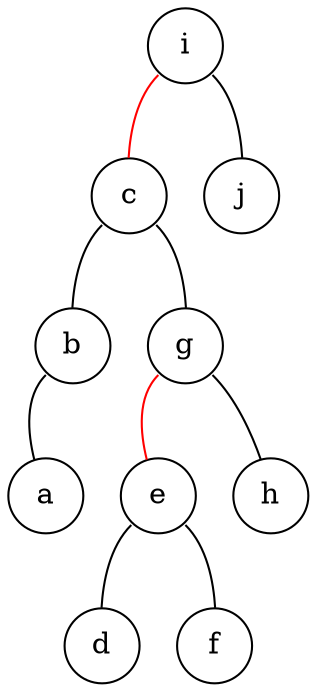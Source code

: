 graph {
    node [shape = circle];

    i:sw -- c [color = red];
    c:sw -- b;
    c:se -- g;
    i:se -- j;
    g:sw -- e [color = red];
    b:sw -- a;
    e:sw -- d;
    e:se -- f;
    g:se -- h;

    {rank = same; i;}
    {rank = same; c; j;}
    {rank = same; b; g;}
    {rank = same; a; e; h}
    {rank = same; d; f;}
}
